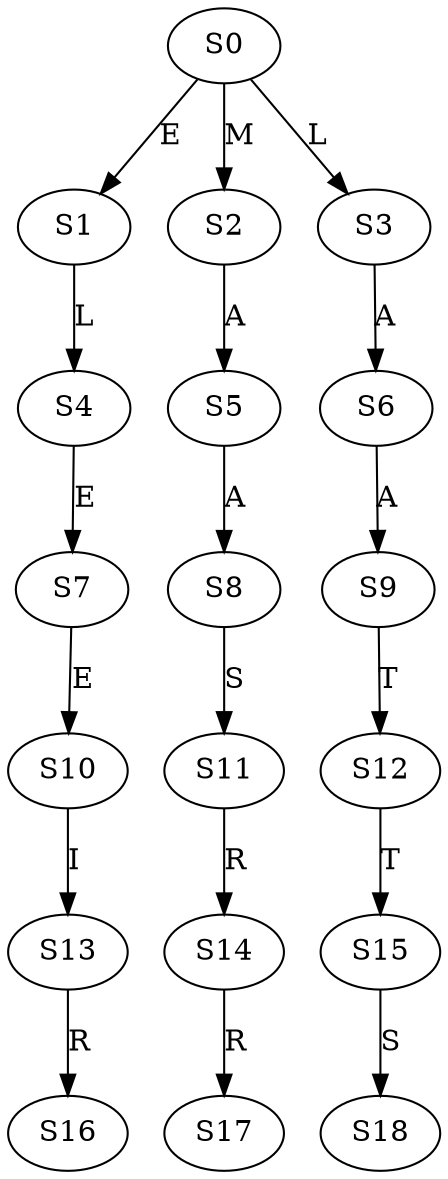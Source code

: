 strict digraph  {
	S0 -> S1 [ label = E ];
	S0 -> S2 [ label = M ];
	S0 -> S3 [ label = L ];
	S1 -> S4 [ label = L ];
	S2 -> S5 [ label = A ];
	S3 -> S6 [ label = A ];
	S4 -> S7 [ label = E ];
	S5 -> S8 [ label = A ];
	S6 -> S9 [ label = A ];
	S7 -> S10 [ label = E ];
	S8 -> S11 [ label = S ];
	S9 -> S12 [ label = T ];
	S10 -> S13 [ label = I ];
	S11 -> S14 [ label = R ];
	S12 -> S15 [ label = T ];
	S13 -> S16 [ label = R ];
	S14 -> S17 [ label = R ];
	S15 -> S18 [ label = S ];
}
